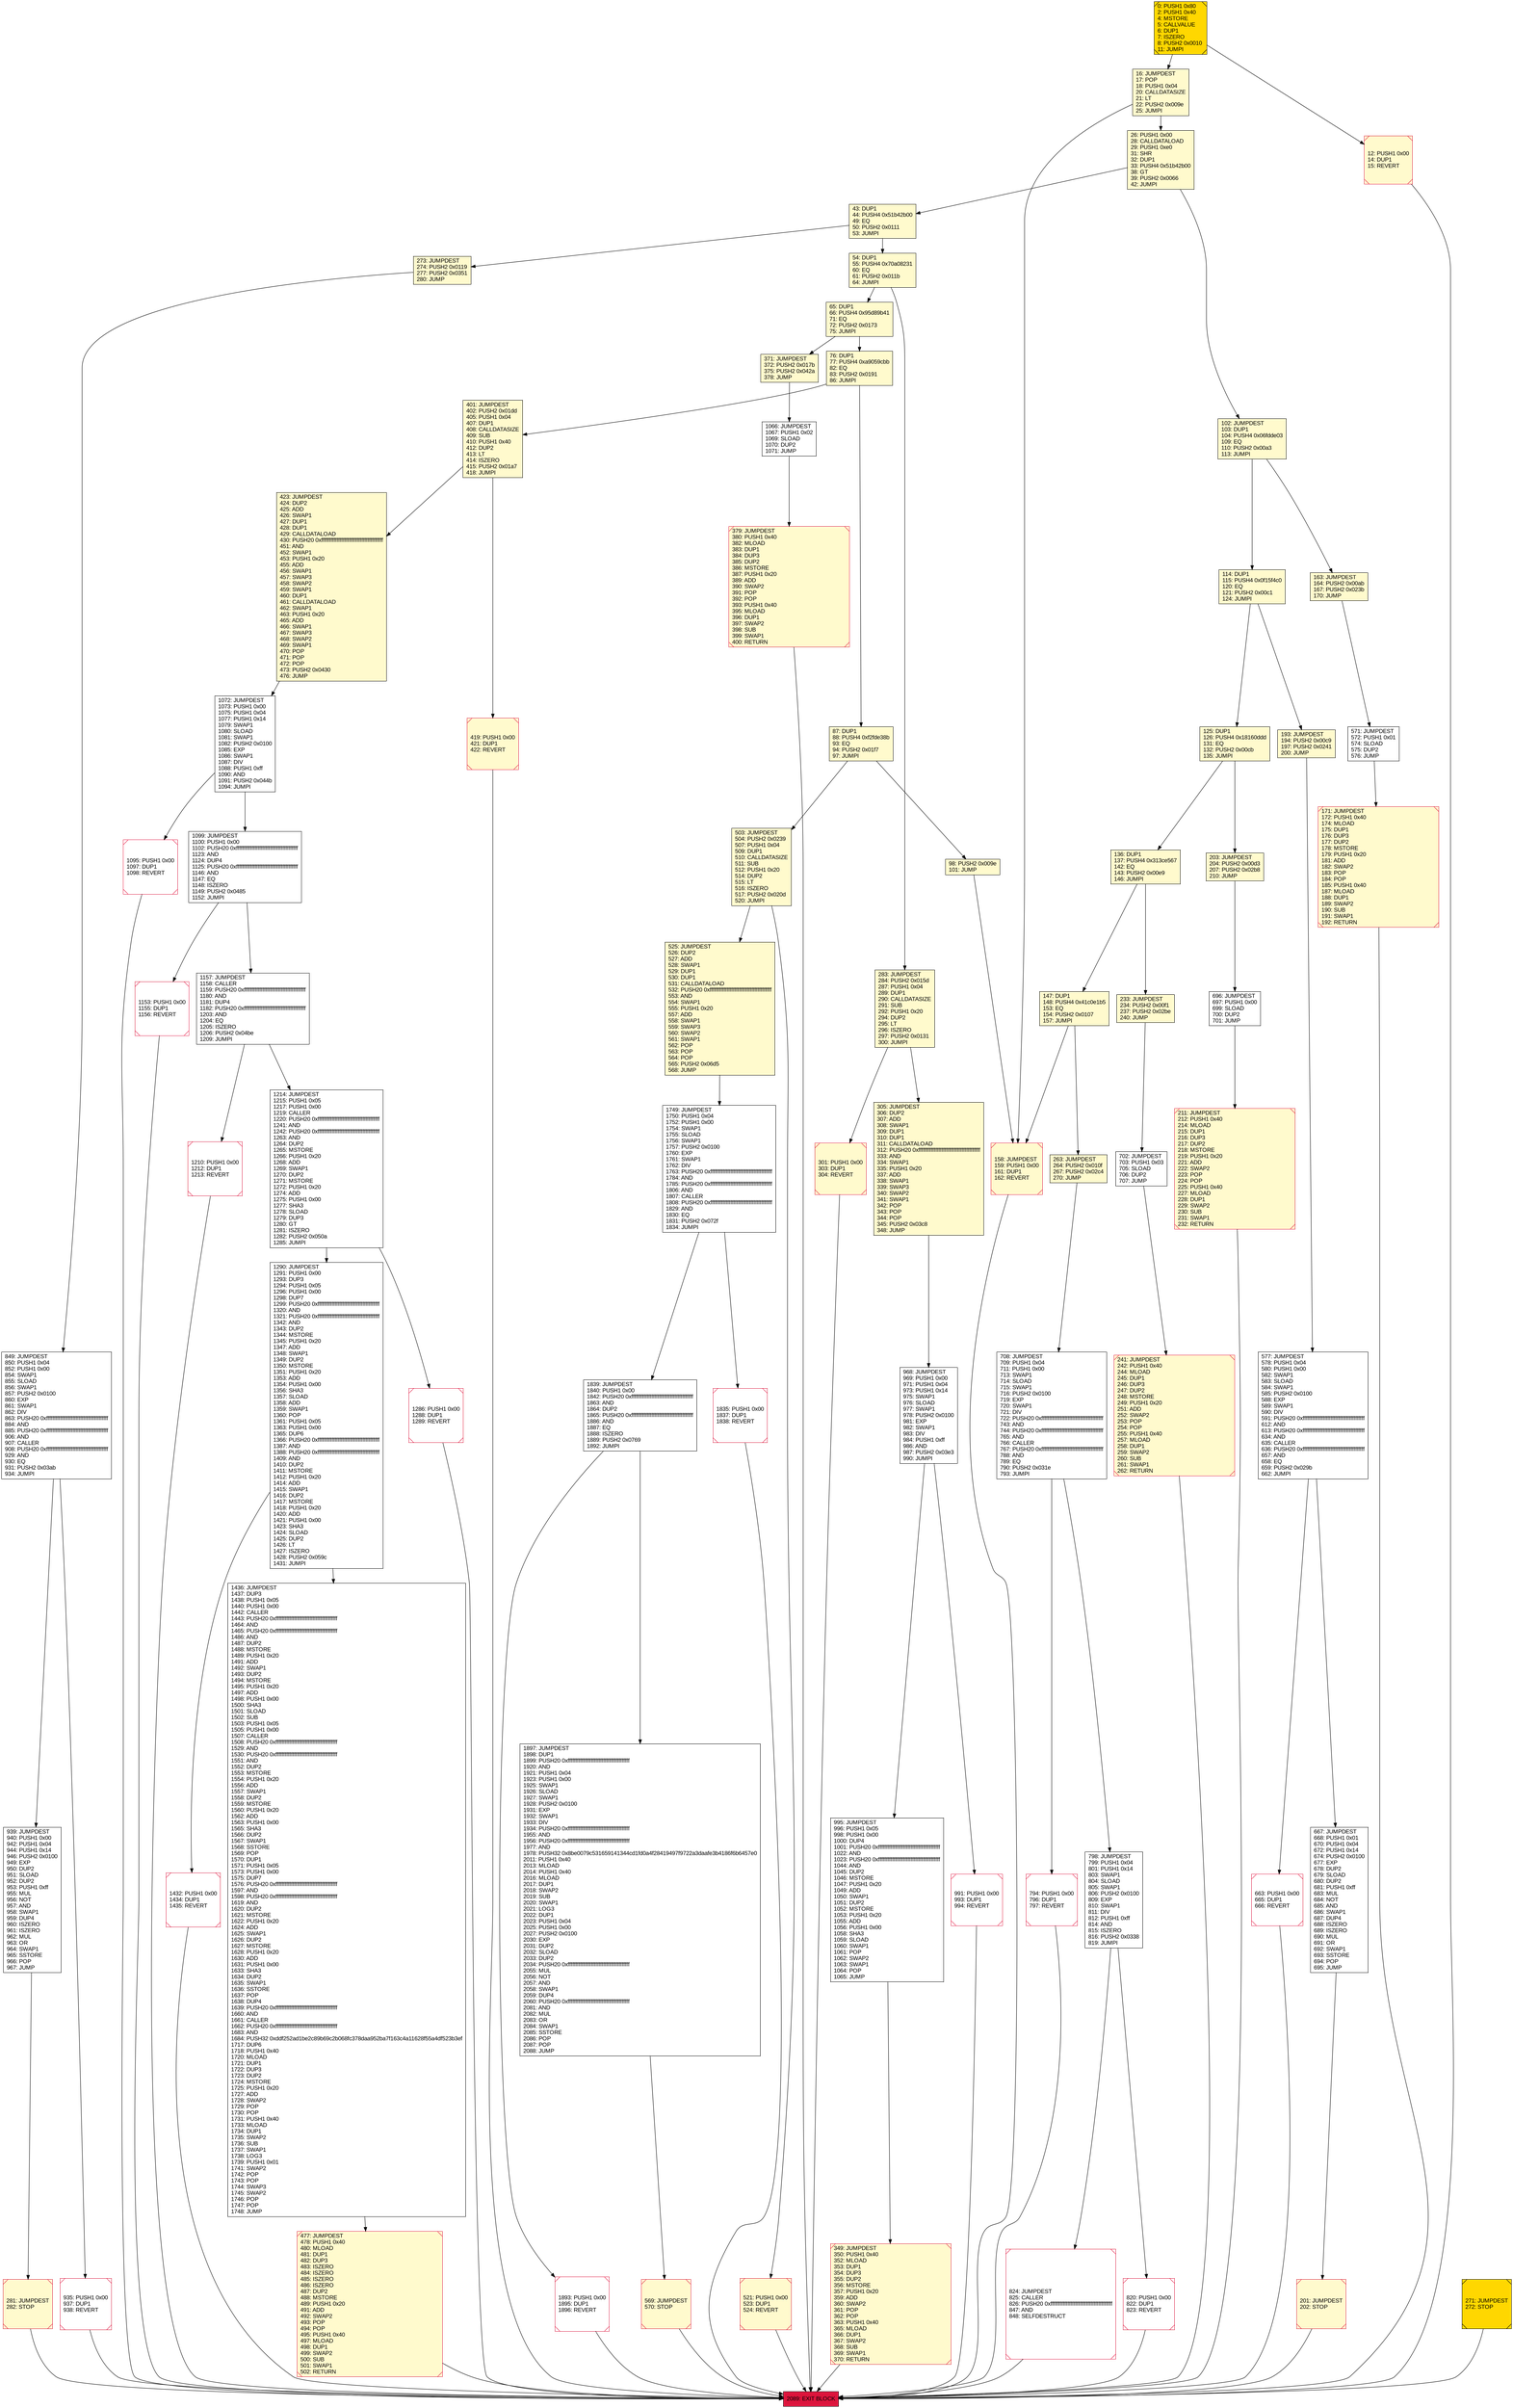 digraph G {
bgcolor=transparent rankdir=UD;
node [shape=box style=filled color=black fillcolor=white fontname=arial fontcolor=black];
419 [label="419: PUSH1 0x00\l421: DUP1\l422: REVERT\l" fillcolor=lemonchiffon shape=Msquare color=crimson ];
935 [label="935: PUSH1 0x00\l937: DUP1\l938: REVERT\l" shape=Msquare color=crimson ];
696 [label="696: JUMPDEST\l697: PUSH1 0x00\l699: SLOAD\l700: DUP2\l701: JUMP\l" ];
423 [label="423: JUMPDEST\l424: DUP2\l425: ADD\l426: SWAP1\l427: DUP1\l428: DUP1\l429: CALLDATALOAD\l430: PUSH20 0xffffffffffffffffffffffffffffffffffffffff\l451: AND\l452: SWAP1\l453: PUSH1 0x20\l455: ADD\l456: SWAP1\l457: SWAP3\l458: SWAP2\l459: SWAP1\l460: DUP1\l461: CALLDATALOAD\l462: SWAP1\l463: PUSH1 0x20\l465: ADD\l466: SWAP1\l467: SWAP3\l468: SWAP2\l469: SWAP1\l470: POP\l471: POP\l472: POP\l473: PUSH2 0x0430\l476: JUMP\l" fillcolor=lemonchiffon ];
798 [label="798: JUMPDEST\l799: PUSH1 0x04\l801: PUSH1 0x14\l803: SWAP1\l804: SLOAD\l805: SWAP1\l806: PUSH2 0x0100\l809: EXP\l810: SWAP1\l811: DIV\l812: PUSH1 0xff\l814: AND\l815: ISZERO\l816: PUSH2 0x0338\l819: JUMPI\l" ];
1835 [label="1835: PUSH1 0x00\l1837: DUP1\l1838: REVERT\l" shape=Msquare color=crimson ];
301 [label="301: PUSH1 0x00\l303: DUP1\l304: REVERT\l" fillcolor=lemonchiffon shape=Msquare color=crimson ];
54 [label="54: DUP1\l55: PUSH4 0x70a08231\l60: EQ\l61: PUSH2 0x011b\l64: JUMPI\l" fillcolor=lemonchiffon ];
65 [label="65: DUP1\l66: PUSH4 0x95d89b41\l71: EQ\l72: PUSH2 0x0173\l75: JUMPI\l" fillcolor=lemonchiffon ];
281 [label="281: JUMPDEST\l282: STOP\l" fillcolor=lemonchiffon shape=Msquare color=crimson ];
525 [label="525: JUMPDEST\l526: DUP2\l527: ADD\l528: SWAP1\l529: DUP1\l530: DUP1\l531: CALLDATALOAD\l532: PUSH20 0xffffffffffffffffffffffffffffffffffffffff\l553: AND\l554: SWAP1\l555: PUSH1 0x20\l557: ADD\l558: SWAP1\l559: SWAP3\l560: SWAP2\l561: SWAP1\l562: POP\l563: POP\l564: POP\l565: PUSH2 0x06d5\l568: JUMP\l" fillcolor=lemonchiffon ];
968 [label="968: JUMPDEST\l969: PUSH1 0x00\l971: PUSH1 0x04\l973: PUSH1 0x14\l975: SWAP1\l976: SLOAD\l977: SWAP1\l978: PUSH2 0x0100\l981: EXP\l982: SWAP1\l983: DIV\l984: PUSH1 0xff\l986: AND\l987: PUSH2 0x03e3\l990: JUMPI\l" ];
102 [label="102: JUMPDEST\l103: DUP1\l104: PUSH4 0x06fdde03\l109: EQ\l110: PUSH2 0x00a3\l113: JUMPI\l" fillcolor=lemonchiffon ];
995 [label="995: JUMPDEST\l996: PUSH1 0x05\l998: PUSH1 0x00\l1000: DUP4\l1001: PUSH20 0xffffffffffffffffffffffffffffffffffffffff\l1022: AND\l1023: PUSH20 0xffffffffffffffffffffffffffffffffffffffff\l1044: AND\l1045: DUP2\l1046: MSTORE\l1047: PUSH1 0x20\l1049: ADD\l1050: SWAP1\l1051: DUP2\l1052: MSTORE\l1053: PUSH1 0x20\l1055: ADD\l1056: PUSH1 0x00\l1058: SHA3\l1059: SLOAD\l1060: SWAP1\l1061: POP\l1062: SWAP2\l1063: SWAP1\l1064: POP\l1065: JUMP\l" ];
503 [label="503: JUMPDEST\l504: PUSH2 0x0239\l507: PUSH1 0x04\l509: DUP1\l510: CALLDATASIZE\l511: SUB\l512: PUSH1 0x20\l514: DUP2\l515: LT\l516: ISZERO\l517: PUSH2 0x020d\l520: JUMPI\l" fillcolor=lemonchiffon ];
820 [label="820: PUSH1 0x00\l822: DUP1\l823: REVERT\l" shape=Msquare color=crimson ];
171 [label="171: JUMPDEST\l172: PUSH1 0x40\l174: MLOAD\l175: DUP1\l176: DUP3\l177: DUP2\l178: MSTORE\l179: PUSH1 0x20\l181: ADD\l182: SWAP2\l183: POP\l184: POP\l185: PUSH1 0x40\l187: MLOAD\l188: DUP1\l189: SWAP2\l190: SUB\l191: SWAP1\l192: RETURN\l" fillcolor=lemonchiffon shape=Msquare color=crimson ];
0 [label="0: PUSH1 0x80\l2: PUSH1 0x40\l4: MSTORE\l5: CALLVALUE\l6: DUP1\l7: ISZERO\l8: PUSH2 0x0010\l11: JUMPI\l" fillcolor=lemonchiffon shape=Msquare fillcolor=gold ];
702 [label="702: JUMPDEST\l703: PUSH1 0x03\l705: SLOAD\l706: DUP2\l707: JUMP\l" ];
158 [label="158: JUMPDEST\l159: PUSH1 0x00\l161: DUP1\l162: REVERT\l" fillcolor=lemonchiffon shape=Msquare color=crimson ];
371 [label="371: JUMPDEST\l372: PUSH2 0x017b\l375: PUSH2 0x042a\l378: JUMP\l" fillcolor=lemonchiffon ];
271 [label="271: JUMPDEST\l272: STOP\l" fillcolor=lemonchiffon shape=Msquare fillcolor=gold ];
1749 [label="1749: JUMPDEST\l1750: PUSH1 0x04\l1752: PUSH1 0x00\l1754: SWAP1\l1755: SLOAD\l1756: SWAP1\l1757: PUSH2 0x0100\l1760: EXP\l1761: SWAP1\l1762: DIV\l1763: PUSH20 0xffffffffffffffffffffffffffffffffffffffff\l1784: AND\l1785: PUSH20 0xffffffffffffffffffffffffffffffffffffffff\l1806: AND\l1807: CALLER\l1808: PUSH20 0xffffffffffffffffffffffffffffffffffffffff\l1829: AND\l1830: EQ\l1831: PUSH2 0x072f\l1834: JUMPI\l" ];
1210 [label="1210: PUSH1 0x00\l1212: DUP1\l1213: REVERT\l" shape=Msquare color=crimson ];
233 [label="233: JUMPDEST\l234: PUSH2 0x00f1\l237: PUSH2 0x02be\l240: JUMP\l" fillcolor=lemonchiffon ];
1072 [label="1072: JUMPDEST\l1073: PUSH1 0x00\l1075: PUSH1 0x04\l1077: PUSH1 0x14\l1079: SWAP1\l1080: SLOAD\l1081: SWAP1\l1082: PUSH2 0x0100\l1085: EXP\l1086: SWAP1\l1087: DIV\l1088: PUSH1 0xff\l1090: AND\l1091: PUSH2 0x044b\l1094: JUMPI\l" ];
1153 [label="1153: PUSH1 0x00\l1155: DUP1\l1156: REVERT\l" shape=Msquare color=crimson ];
16 [label="16: JUMPDEST\l17: POP\l18: PUSH1 0x04\l20: CALLDATASIZE\l21: LT\l22: PUSH2 0x009e\l25: JUMPI\l" fillcolor=lemonchiffon ];
849 [label="849: JUMPDEST\l850: PUSH1 0x04\l852: PUSH1 0x00\l854: SWAP1\l855: SLOAD\l856: SWAP1\l857: PUSH2 0x0100\l860: EXP\l861: SWAP1\l862: DIV\l863: PUSH20 0xffffffffffffffffffffffffffffffffffffffff\l884: AND\l885: PUSH20 0xffffffffffffffffffffffffffffffffffffffff\l906: AND\l907: CALLER\l908: PUSH20 0xffffffffffffffffffffffffffffffffffffffff\l929: AND\l930: EQ\l931: PUSH2 0x03ab\l934: JUMPI\l" ];
667 [label="667: JUMPDEST\l668: PUSH1 0x01\l670: PUSH1 0x04\l672: PUSH1 0x14\l674: PUSH2 0x0100\l677: EXP\l678: DUP2\l679: SLOAD\l680: DUP2\l681: PUSH1 0xff\l683: MUL\l684: NOT\l685: AND\l686: SWAP1\l687: DUP4\l688: ISZERO\l689: ISZERO\l690: MUL\l691: OR\l692: SWAP1\l693: SSTORE\l694: POP\l695: JUMP\l" ];
1157 [label="1157: JUMPDEST\l1158: CALLER\l1159: PUSH20 0xffffffffffffffffffffffffffffffffffffffff\l1180: AND\l1181: DUP4\l1182: PUSH20 0xffffffffffffffffffffffffffffffffffffffff\l1203: AND\l1204: EQ\l1205: ISZERO\l1206: PUSH2 0x04be\l1209: JUMPI\l" ];
1286 [label="1286: PUSH1 0x00\l1288: DUP1\l1289: REVERT\l" shape=Msquare color=crimson ];
521 [label="521: PUSH1 0x00\l523: DUP1\l524: REVERT\l" fillcolor=lemonchiffon shape=Msquare color=crimson ];
2089 [label="2089: EXIT BLOCK\l" fillcolor=crimson ];
193 [label="193: JUMPDEST\l194: PUSH2 0x00c9\l197: PUSH2 0x0241\l200: JUMP\l" fillcolor=lemonchiffon ];
12 [label="12: PUSH1 0x00\l14: DUP1\l15: REVERT\l" fillcolor=lemonchiffon shape=Msquare color=crimson ];
569 [label="569: JUMPDEST\l570: STOP\l" fillcolor=lemonchiffon shape=Msquare color=crimson ];
1436 [label="1436: JUMPDEST\l1437: DUP3\l1438: PUSH1 0x05\l1440: PUSH1 0x00\l1442: CALLER\l1443: PUSH20 0xffffffffffffffffffffffffffffffffffffffff\l1464: AND\l1465: PUSH20 0xffffffffffffffffffffffffffffffffffffffff\l1486: AND\l1487: DUP2\l1488: MSTORE\l1489: PUSH1 0x20\l1491: ADD\l1492: SWAP1\l1493: DUP2\l1494: MSTORE\l1495: PUSH1 0x20\l1497: ADD\l1498: PUSH1 0x00\l1500: SHA3\l1501: SLOAD\l1502: SUB\l1503: PUSH1 0x05\l1505: PUSH1 0x00\l1507: CALLER\l1508: PUSH20 0xffffffffffffffffffffffffffffffffffffffff\l1529: AND\l1530: PUSH20 0xffffffffffffffffffffffffffffffffffffffff\l1551: AND\l1552: DUP2\l1553: MSTORE\l1554: PUSH1 0x20\l1556: ADD\l1557: SWAP1\l1558: DUP2\l1559: MSTORE\l1560: PUSH1 0x20\l1562: ADD\l1563: PUSH1 0x00\l1565: SHA3\l1566: DUP2\l1567: SWAP1\l1568: SSTORE\l1569: POP\l1570: DUP1\l1571: PUSH1 0x05\l1573: PUSH1 0x00\l1575: DUP7\l1576: PUSH20 0xffffffffffffffffffffffffffffffffffffffff\l1597: AND\l1598: PUSH20 0xffffffffffffffffffffffffffffffffffffffff\l1619: AND\l1620: DUP2\l1621: MSTORE\l1622: PUSH1 0x20\l1624: ADD\l1625: SWAP1\l1626: DUP2\l1627: MSTORE\l1628: PUSH1 0x20\l1630: ADD\l1631: PUSH1 0x00\l1633: SHA3\l1634: DUP2\l1635: SWAP1\l1636: SSTORE\l1637: POP\l1638: DUP4\l1639: PUSH20 0xffffffffffffffffffffffffffffffffffffffff\l1660: AND\l1661: CALLER\l1662: PUSH20 0xffffffffffffffffffffffffffffffffffffffff\l1683: AND\l1684: PUSH32 0xddf252ad1be2c89b69c2b068fc378daa952ba7f163c4a11628f55a4df523b3ef\l1717: DUP6\l1718: PUSH1 0x40\l1720: MLOAD\l1721: DUP1\l1722: DUP3\l1723: DUP2\l1724: MSTORE\l1725: PUSH1 0x20\l1727: ADD\l1728: SWAP2\l1729: POP\l1730: POP\l1731: PUSH1 0x40\l1733: MLOAD\l1734: DUP1\l1735: SWAP2\l1736: SUB\l1737: SWAP1\l1738: LOG3\l1739: PUSH1 0x01\l1741: SWAP2\l1742: POP\l1743: POP\l1744: SWAP3\l1745: SWAP2\l1746: POP\l1747: POP\l1748: JUMP\l" ];
273 [label="273: JUMPDEST\l274: PUSH2 0x0119\l277: PUSH2 0x0351\l280: JUMP\l" fillcolor=lemonchiffon ];
98 [label="98: PUSH2 0x009e\l101: JUMP\l" fillcolor=lemonchiffon ];
663 [label="663: PUSH1 0x00\l665: DUP1\l666: REVERT\l" shape=Msquare color=crimson ];
1432 [label="1432: PUSH1 0x00\l1434: DUP1\l1435: REVERT\l" shape=Msquare color=crimson ];
283 [label="283: JUMPDEST\l284: PUSH2 0x015d\l287: PUSH1 0x04\l289: DUP1\l290: CALLDATASIZE\l291: SUB\l292: PUSH1 0x20\l294: DUP2\l295: LT\l296: ISZERO\l297: PUSH2 0x0131\l300: JUMPI\l" fillcolor=lemonchiffon ];
577 [label="577: JUMPDEST\l578: PUSH1 0x04\l580: PUSH1 0x00\l582: SWAP1\l583: SLOAD\l584: SWAP1\l585: PUSH2 0x0100\l588: EXP\l589: SWAP1\l590: DIV\l591: PUSH20 0xffffffffffffffffffffffffffffffffffffffff\l612: AND\l613: PUSH20 0xffffffffffffffffffffffffffffffffffffffff\l634: AND\l635: CALLER\l636: PUSH20 0xffffffffffffffffffffffffffffffffffffffff\l657: AND\l658: EQ\l659: PUSH2 0x029b\l662: JUMPI\l" ];
794 [label="794: PUSH1 0x00\l796: DUP1\l797: REVERT\l" shape=Msquare color=crimson ];
26 [label="26: PUSH1 0x00\l28: CALLDATALOAD\l29: PUSH1 0xe0\l31: SHR\l32: DUP1\l33: PUSH4 0x51b42b00\l38: GT\l39: PUSH2 0x0066\l42: JUMPI\l" fillcolor=lemonchiffon ];
1214 [label="1214: JUMPDEST\l1215: PUSH1 0x05\l1217: PUSH1 0x00\l1219: CALLER\l1220: PUSH20 0xffffffffffffffffffffffffffffffffffffffff\l1241: AND\l1242: PUSH20 0xffffffffffffffffffffffffffffffffffffffff\l1263: AND\l1264: DUP2\l1265: MSTORE\l1266: PUSH1 0x20\l1268: ADD\l1269: SWAP1\l1270: DUP2\l1271: MSTORE\l1272: PUSH1 0x20\l1274: ADD\l1275: PUSH1 0x00\l1277: SHA3\l1278: SLOAD\l1279: DUP3\l1280: GT\l1281: ISZERO\l1282: PUSH2 0x050a\l1285: JUMPI\l" ];
241 [label="241: JUMPDEST\l242: PUSH1 0x40\l244: MLOAD\l245: DUP1\l246: DUP3\l247: DUP2\l248: MSTORE\l249: PUSH1 0x20\l251: ADD\l252: SWAP2\l253: POP\l254: POP\l255: PUSH1 0x40\l257: MLOAD\l258: DUP1\l259: SWAP2\l260: SUB\l261: SWAP1\l262: RETURN\l" fillcolor=lemonchiffon shape=Msquare color=crimson ];
1893 [label="1893: PUSH1 0x00\l1895: DUP1\l1896: REVERT\l" shape=Msquare color=crimson ];
87 [label="87: DUP1\l88: PUSH4 0xf2fde38b\l93: EQ\l94: PUSH2 0x01f7\l97: JUMPI\l" fillcolor=lemonchiffon ];
379 [label="379: JUMPDEST\l380: PUSH1 0x40\l382: MLOAD\l383: DUP1\l384: DUP3\l385: DUP2\l386: MSTORE\l387: PUSH1 0x20\l389: ADD\l390: SWAP2\l391: POP\l392: POP\l393: PUSH1 0x40\l395: MLOAD\l396: DUP1\l397: SWAP2\l398: SUB\l399: SWAP1\l400: RETURN\l" fillcolor=lemonchiffon shape=Msquare color=crimson ];
1099 [label="1099: JUMPDEST\l1100: PUSH1 0x00\l1102: PUSH20 0xffffffffffffffffffffffffffffffffffffffff\l1123: AND\l1124: DUP4\l1125: PUSH20 0xffffffffffffffffffffffffffffffffffffffff\l1146: AND\l1147: EQ\l1148: ISZERO\l1149: PUSH2 0x0485\l1152: JUMPI\l" ];
401 [label="401: JUMPDEST\l402: PUSH2 0x01dd\l405: PUSH1 0x04\l407: DUP1\l408: CALLDATASIZE\l409: SUB\l410: PUSH1 0x40\l412: DUP2\l413: LT\l414: ISZERO\l415: PUSH2 0x01a7\l418: JUMPI\l" fillcolor=lemonchiffon ];
305 [label="305: JUMPDEST\l306: DUP2\l307: ADD\l308: SWAP1\l309: DUP1\l310: DUP1\l311: CALLDATALOAD\l312: PUSH20 0xffffffffffffffffffffffffffffffffffffffff\l333: AND\l334: SWAP1\l335: PUSH1 0x20\l337: ADD\l338: SWAP1\l339: SWAP3\l340: SWAP2\l341: SWAP1\l342: POP\l343: POP\l344: POP\l345: PUSH2 0x03c8\l348: JUMP\l" fillcolor=lemonchiffon ];
939 [label="939: JUMPDEST\l940: PUSH1 0x00\l942: PUSH1 0x04\l944: PUSH1 0x14\l946: PUSH2 0x0100\l949: EXP\l950: DUP2\l951: SLOAD\l952: DUP2\l953: PUSH1 0xff\l955: MUL\l956: NOT\l957: AND\l958: SWAP1\l959: DUP4\l960: ISZERO\l961: ISZERO\l962: MUL\l963: OR\l964: SWAP1\l965: SSTORE\l966: POP\l967: JUMP\l" ];
1897 [label="1897: JUMPDEST\l1898: DUP1\l1899: PUSH20 0xffffffffffffffffffffffffffffffffffffffff\l1920: AND\l1921: PUSH1 0x04\l1923: PUSH1 0x00\l1925: SWAP1\l1926: SLOAD\l1927: SWAP1\l1928: PUSH2 0x0100\l1931: EXP\l1932: SWAP1\l1933: DIV\l1934: PUSH20 0xffffffffffffffffffffffffffffffffffffffff\l1955: AND\l1956: PUSH20 0xffffffffffffffffffffffffffffffffffffffff\l1977: AND\l1978: PUSH32 0x8be0079c531659141344cd1fd0a4f28419497f9722a3daafe3b4186f6b6457e0\l2011: PUSH1 0x40\l2013: MLOAD\l2014: PUSH1 0x40\l2016: MLOAD\l2017: DUP1\l2018: SWAP2\l2019: SUB\l2020: SWAP1\l2021: LOG3\l2022: DUP1\l2023: PUSH1 0x04\l2025: PUSH1 0x00\l2027: PUSH2 0x0100\l2030: EXP\l2031: DUP2\l2032: SLOAD\l2033: DUP2\l2034: PUSH20 0xffffffffffffffffffffffffffffffffffffffff\l2055: MUL\l2056: NOT\l2057: AND\l2058: SWAP1\l2059: DUP4\l2060: PUSH20 0xffffffffffffffffffffffffffffffffffffffff\l2081: AND\l2082: MUL\l2083: OR\l2084: SWAP1\l2085: SSTORE\l2086: POP\l2087: POP\l2088: JUMP\l" ];
1066 [label="1066: JUMPDEST\l1067: PUSH1 0x02\l1069: SLOAD\l1070: DUP2\l1071: JUMP\l" ];
43 [label="43: DUP1\l44: PUSH4 0x51b42b00\l49: EQ\l50: PUSH2 0x0111\l53: JUMPI\l" fillcolor=lemonchiffon ];
263 [label="263: JUMPDEST\l264: PUSH2 0x010f\l267: PUSH2 0x02c4\l270: JUMP\l" fillcolor=lemonchiffon ];
201 [label="201: JUMPDEST\l202: STOP\l" fillcolor=lemonchiffon shape=Msquare color=crimson ];
211 [label="211: JUMPDEST\l212: PUSH1 0x40\l214: MLOAD\l215: DUP1\l216: DUP3\l217: DUP2\l218: MSTORE\l219: PUSH1 0x20\l221: ADD\l222: SWAP2\l223: POP\l224: POP\l225: PUSH1 0x40\l227: MLOAD\l228: DUP1\l229: SWAP2\l230: SUB\l231: SWAP1\l232: RETURN\l" fillcolor=lemonchiffon shape=Msquare color=crimson ];
477 [label="477: JUMPDEST\l478: PUSH1 0x40\l480: MLOAD\l481: DUP1\l482: DUP3\l483: ISZERO\l484: ISZERO\l485: ISZERO\l486: ISZERO\l487: DUP2\l488: MSTORE\l489: PUSH1 0x20\l491: ADD\l492: SWAP2\l493: POP\l494: POP\l495: PUSH1 0x40\l497: MLOAD\l498: DUP1\l499: SWAP2\l500: SUB\l501: SWAP1\l502: RETURN\l" fillcolor=lemonchiffon shape=Msquare color=crimson ];
163 [label="163: JUMPDEST\l164: PUSH2 0x00ab\l167: PUSH2 0x023b\l170: JUMP\l" fillcolor=lemonchiffon ];
76 [label="76: DUP1\l77: PUSH4 0xa9059cbb\l82: EQ\l83: PUSH2 0x0191\l86: JUMPI\l" fillcolor=lemonchiffon ];
125 [label="125: DUP1\l126: PUSH4 0x18160ddd\l131: EQ\l132: PUSH2 0x00cb\l135: JUMPI\l" fillcolor=lemonchiffon ];
824 [label="824: JUMPDEST\l825: CALLER\l826: PUSH20 0xffffffffffffffffffffffffffffffffffffffff\l847: AND\l848: SELFDESTRUCT\l" shape=Msquare color=crimson ];
1095 [label="1095: PUSH1 0x00\l1097: DUP1\l1098: REVERT\l" shape=Msquare color=crimson ];
147 [label="147: DUP1\l148: PUSH4 0x41c0e1b5\l153: EQ\l154: PUSH2 0x0107\l157: JUMPI\l" fillcolor=lemonchiffon ];
571 [label="571: JUMPDEST\l572: PUSH1 0x01\l574: SLOAD\l575: DUP2\l576: JUMP\l" ];
708 [label="708: JUMPDEST\l709: PUSH1 0x04\l711: PUSH1 0x00\l713: SWAP1\l714: SLOAD\l715: SWAP1\l716: PUSH2 0x0100\l719: EXP\l720: SWAP1\l721: DIV\l722: PUSH20 0xffffffffffffffffffffffffffffffffffffffff\l743: AND\l744: PUSH20 0xffffffffffffffffffffffffffffffffffffffff\l765: AND\l766: CALLER\l767: PUSH20 0xffffffffffffffffffffffffffffffffffffffff\l788: AND\l789: EQ\l790: PUSH2 0x031e\l793: JUMPI\l" ];
349 [label="349: JUMPDEST\l350: PUSH1 0x40\l352: MLOAD\l353: DUP1\l354: DUP3\l355: DUP2\l356: MSTORE\l357: PUSH1 0x20\l359: ADD\l360: SWAP2\l361: POP\l362: POP\l363: PUSH1 0x40\l365: MLOAD\l366: DUP1\l367: SWAP2\l368: SUB\l369: SWAP1\l370: RETURN\l" fillcolor=lemonchiffon shape=Msquare color=crimson ];
1839 [label="1839: JUMPDEST\l1840: PUSH1 0x00\l1842: PUSH20 0xffffffffffffffffffffffffffffffffffffffff\l1863: AND\l1864: DUP2\l1865: PUSH20 0xffffffffffffffffffffffffffffffffffffffff\l1886: AND\l1887: EQ\l1888: ISZERO\l1889: PUSH2 0x0769\l1892: JUMPI\l" ];
1290 [label="1290: JUMPDEST\l1291: PUSH1 0x00\l1293: DUP3\l1294: PUSH1 0x05\l1296: PUSH1 0x00\l1298: DUP7\l1299: PUSH20 0xffffffffffffffffffffffffffffffffffffffff\l1320: AND\l1321: PUSH20 0xffffffffffffffffffffffffffffffffffffffff\l1342: AND\l1343: DUP2\l1344: MSTORE\l1345: PUSH1 0x20\l1347: ADD\l1348: SWAP1\l1349: DUP2\l1350: MSTORE\l1351: PUSH1 0x20\l1353: ADD\l1354: PUSH1 0x00\l1356: SHA3\l1357: SLOAD\l1358: ADD\l1359: SWAP1\l1360: POP\l1361: PUSH1 0x05\l1363: PUSH1 0x00\l1365: DUP6\l1366: PUSH20 0xffffffffffffffffffffffffffffffffffffffff\l1387: AND\l1388: PUSH20 0xffffffffffffffffffffffffffffffffffffffff\l1409: AND\l1410: DUP2\l1411: MSTORE\l1412: PUSH1 0x20\l1414: ADD\l1415: SWAP1\l1416: DUP2\l1417: MSTORE\l1418: PUSH1 0x20\l1420: ADD\l1421: PUSH1 0x00\l1423: SHA3\l1424: SLOAD\l1425: DUP2\l1426: LT\l1427: ISZERO\l1428: PUSH2 0x059c\l1431: JUMPI\l" ];
203 [label="203: JUMPDEST\l204: PUSH2 0x00d3\l207: PUSH2 0x02b8\l210: JUMP\l" fillcolor=lemonchiffon ];
136 [label="136: DUP1\l137: PUSH4 0x313ce567\l142: EQ\l143: PUSH2 0x00e9\l146: JUMPI\l" fillcolor=lemonchiffon ];
991 [label="991: PUSH1 0x00\l993: DUP1\l994: REVERT\l" shape=Msquare color=crimson ];
114 [label="114: DUP1\l115: PUSH4 0x0f15f4c0\l120: EQ\l121: PUSH2 0x00c1\l124: JUMPI\l" fillcolor=lemonchiffon ];
54 -> 65;
1153 -> 2089;
163 -> 571;
1432 -> 2089;
136 -> 147;
16 -> 26;
577 -> 667;
663 -> 2089;
798 -> 820;
849 -> 935;
1839 -> 1897;
419 -> 2089;
26 -> 102;
935 -> 2089;
263 -> 708;
171 -> 2089;
1210 -> 2089;
1214 -> 1290;
283 -> 301;
54 -> 283;
0 -> 16;
211 -> 2089;
401 -> 419;
1436 -> 477;
371 -> 1066;
114 -> 193;
87 -> 503;
708 -> 794;
43 -> 54;
991 -> 2089;
1290 -> 1436;
702 -> 241;
305 -> 968;
1157 -> 1214;
1214 -> 1286;
708 -> 798;
43 -> 273;
696 -> 211;
1072 -> 1099;
1099 -> 1153;
1749 -> 1839;
241 -> 2089;
102 -> 114;
65 -> 76;
968 -> 991;
798 -> 824;
102 -> 163;
203 -> 696;
849 -> 939;
201 -> 2089;
87 -> 98;
571 -> 171;
995 -> 349;
521 -> 2089;
968 -> 995;
12 -> 2089;
569 -> 2089;
233 -> 702;
577 -> 663;
1286 -> 2089;
273 -> 849;
1749 -> 1835;
794 -> 2089;
65 -> 371;
525 -> 1749;
193 -> 577;
114 -> 125;
125 -> 136;
125 -> 203;
503 -> 525;
1066 -> 379;
1835 -> 2089;
281 -> 2089;
76 -> 87;
301 -> 2089;
76 -> 401;
98 -> 158;
423 -> 1072;
158 -> 2089;
271 -> 2089;
0 -> 12;
147 -> 263;
1839 -> 1893;
16 -> 158;
503 -> 521;
820 -> 2089;
1157 -> 1210;
401 -> 423;
1072 -> 1095;
349 -> 2089;
477 -> 2089;
824 -> 2089;
1290 -> 1432;
1095 -> 2089;
939 -> 281;
136 -> 233;
379 -> 2089;
26 -> 43;
1893 -> 2089;
1099 -> 1157;
147 -> 158;
283 -> 305;
1897 -> 569;
667 -> 201;
}
